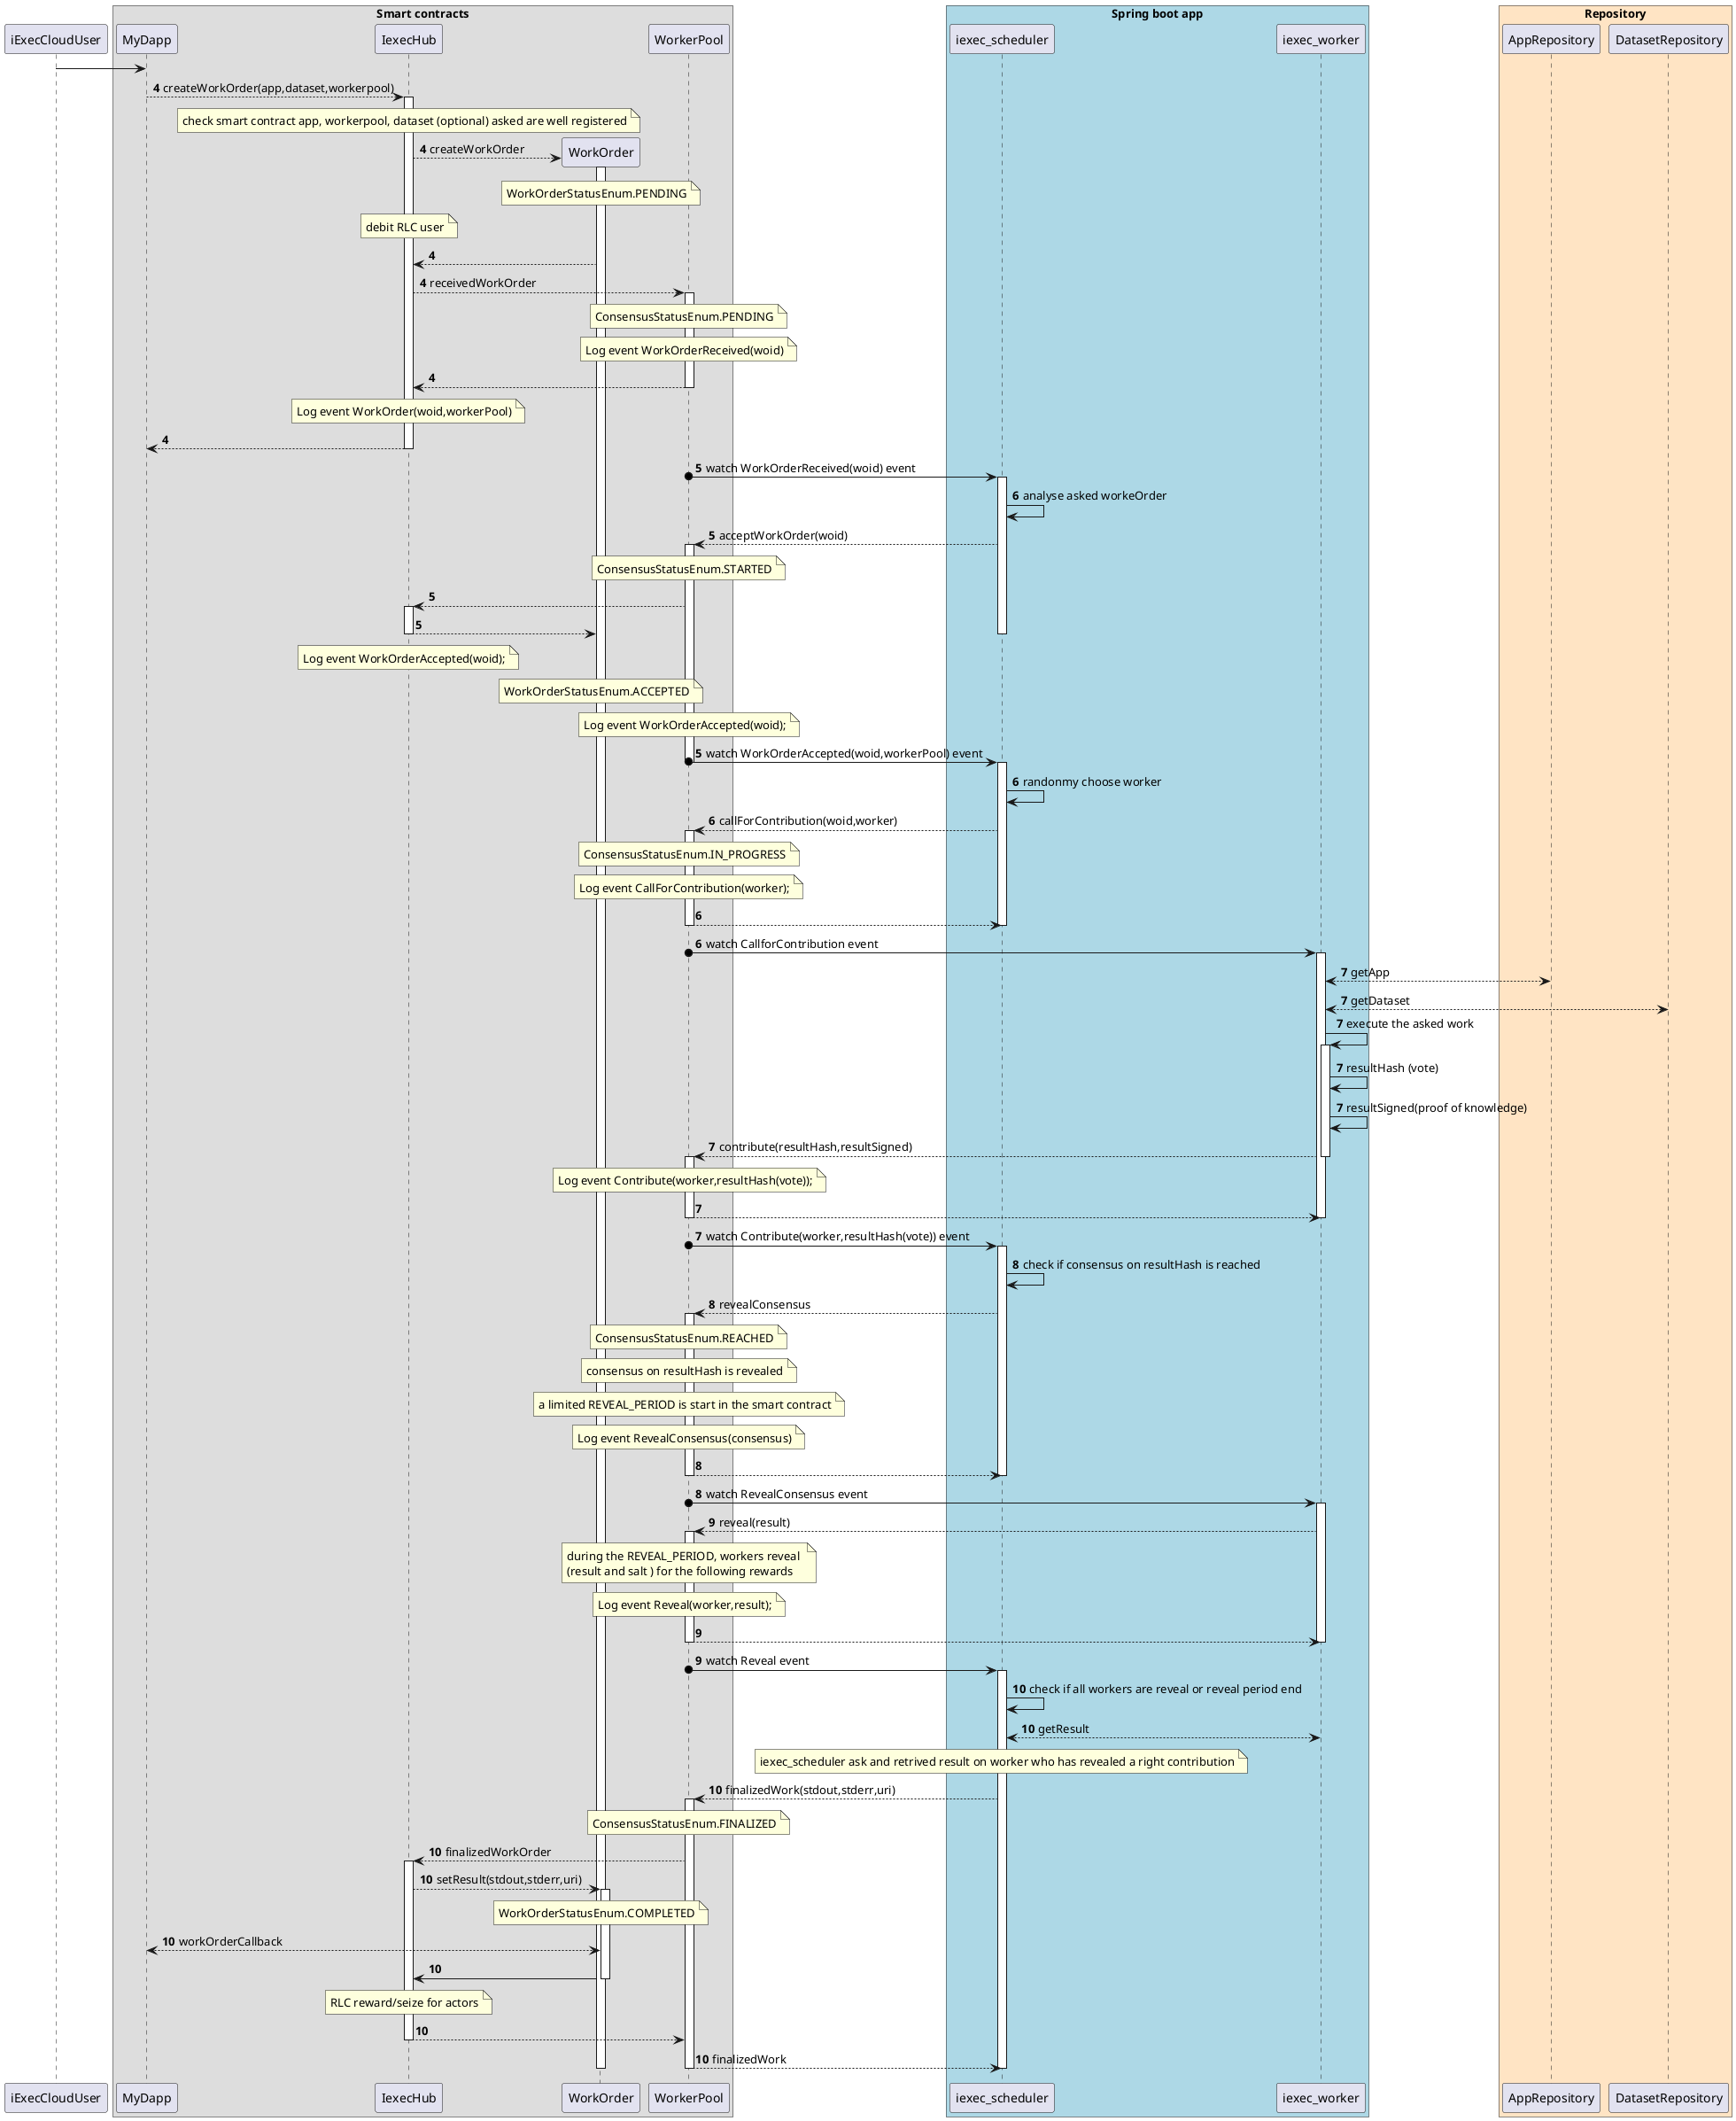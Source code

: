 @startuml

iExecCloudUser -> MyDapp

box "Smart contracts"
	participant MyDapp
	participant IexecHub
	participant WorkOrder
  participant WorkerPool
end box


autonumber 4

MyDapp --> IexecHub: createWorkOrder(app,dataset,workerpool)
activate IexecHub
note over IexecHub : check smart contract app, workerpool, dataset (optional) asked are well registered
create WorkOrder
autonumber 4
IexecHub --> WorkOrder: createWorkOrder
note over WorkOrder :WorkOrderStatusEnum.PENDING
note over IexecHub : debit RLC user
activate WorkOrder
autonumber 4

deactivate WorkOrder
IexecHub <-- WorkOrder
autonumber 4
IexecHub --> WorkerPool :receivedWorkOrder
activate WorkerPool
note over WorkerPool :ConsensusStatusEnum.PENDING
note over WorkerPool :Log event WorkOrderReceived(woid)
autonumber 4
IexecHub <-- WorkerPool
deactivate WorkerPool
autonumber 4



note over IexecHub :Log event WorkOrder(woid,workerPool)
autonumber 4
MyDapp <-- IexecHub

deactivate IexecHub
WorkerPool o-> iexec_scheduler : watch WorkOrderReceived(woid) event

activate iexec_scheduler

iexec_scheduler -> iexec_scheduler : analyse asked workeOrder

box "Spring boot app" #LightBlue
	participant iexec_scheduler
  participant iexec_worker
end box


box "Repository" #Bisque
	participant AppRepository
    participant DatasetRepository
end box



autonumber 5
iexec_scheduler --> WorkerPool : acceptWorkOrder(woid)
activate WorkerPool
autonumber 5

note over WorkerPool :ConsensusStatusEnum.STARTED
autonumber 5
WorkerPool --> IexecHub
activate IexecHub

autonumber 5
IexecHub --> WorkOrder
note over IexecHub :Log event WorkOrderAccepted(woid);
deactivate IexecHub

note over WorkOrder :WorkOrderStatusEnum.ACCEPTED

note over WorkerPool :Log event WorkOrderAccepted(woid);
autonumber 5


deactivate iexec_scheduler
autonumber 5
WorkerPool o-> iexec_scheduler : watch WorkOrderAccepted(woid,workerPool) event
deactivate WorkerPool
autonumber 6
activate iexec_scheduler
iexec_scheduler -> iexec_scheduler : randonmy choose worker

autonumber 6
iexec_scheduler  --> WorkerPool : callForContribution(woid,worker)
activate WorkerPool
note over WorkerPool :ConsensusStatusEnum.IN_PROGRESS
note over WorkerPool :Log event CallForContribution(worker);
autonumber 6
WorkerPool --> iexec_scheduler
deactivate WorkerPool

deactivate iexec_scheduler
autonumber 6
WorkerPool o-> iexec_worker : watch CallforContribution event
activate iexec_worker
iexec_worker  <--> AppRepository : getApp
autonumber 7
autonumber 7
iexec_worker  <--> DatasetRepository : getDataset

autonumber 7
iexec_worker-> iexec_worker: execute the asked work
activate iexec_worker
autonumber 7
iexec_worker-> iexec_worker: resultHash (vote)
autonumber 7
iexec_worker-> iexec_worker: resultSigned(proof of knowledge)
autonumber 7
iexec_worker  --> WorkerPool : contribute(resultHash,resultSigned)
deactivate  iexec_worker


activate WorkerPool
note over WorkerPool :Log event Contribute(worker,resultHash(vote));
deactivate WorkerPool
autonumber 7
WorkerPool  --> iexec_worker
deactivate  iexec_worker
deactivate WorkerPool
autonumber 7
WorkerPool o-> iexec_scheduler : watch Contribute(worker,resultHash(vote)) event
activate iexec_scheduler

autonumber 8
iexec_scheduler -> iexec_scheduler: check if consensus on resultHash is reached
autonumber 8
iexec_scheduler --> WorkerPool : revealConsensus
activate WorkerPool
note over WorkerPool :ConsensusStatusEnum.REACHED
note over WorkerPool :consensus on resultHash is revealed
note over WorkerPool : a limited REVEAL_PERIOD is start in the smart contract
note over WorkerPool :Log event RevealConsensus(consensus)
autonumber 8
WorkerPool --> iexec_scheduler
deactivate iexec_scheduler
deactivate WorkerPool
autonumber 8
WorkerPool o-> iexec_worker : watch RevealConsensus event
activate iexec_worker
autonumber 9
iexec_worker  --> WorkerPool  :reveal(result)
activate WorkerPool
note over WorkerPool : during the REVEAL_PERIOD, workers reveal \n(result and salt ) for the following rewards
note over WorkerPool :Log event Reveal(worker,result);

autonumber 9
WorkerPool  --> iexec_worker
deactivate WorkerPool
deactivate iexec_worker
autonumber 9
WorkerPool o-> iexec_scheduler : watch Reveal event
activate iexec_scheduler

autonumber 10
iexec_scheduler -> iexec_scheduler : check if all workers are reveal or reveal period end
autonumber 10
iexec_scheduler  <--> iexec_worker  : getResult
note over iexec_scheduler : iexec_scheduler ask and retrived result on worker who has revealed a right contribution

autonumber 10
iexec_scheduler --> WorkerPool : finalizedWork(stdout,stderr,uri)
activate WorkerPool
autonumber 10
note over WorkerPool : ConsensusStatusEnum.FINALIZED
autonumber 10
WorkerPool --> IexecHub :finalizedWorkOrder
autonumber 10
activate IexecHub

IexecHub --> WorkOrder :setResult(stdout,stderr,uri)
activate WorkOrder
autonumber 10
note over WorkOrder : WorkOrderStatusEnum.COMPLETED
WorkOrder <--> MyDapp : workOrderCallback
autonumber 10
WorkOrder -> IexecHub

deactivate WorkOrder
note over IexecHub : RLC reward/seize for actors
autonumber 10
IexecHub --> WorkerPool
deactivate IexecHub
autonumber 10
WorkerPool --> iexec_scheduler : finalizedWork
deactivate WorkerPool
deactivate iexec_scheduler
deactivate WorkOrder
@enduml
